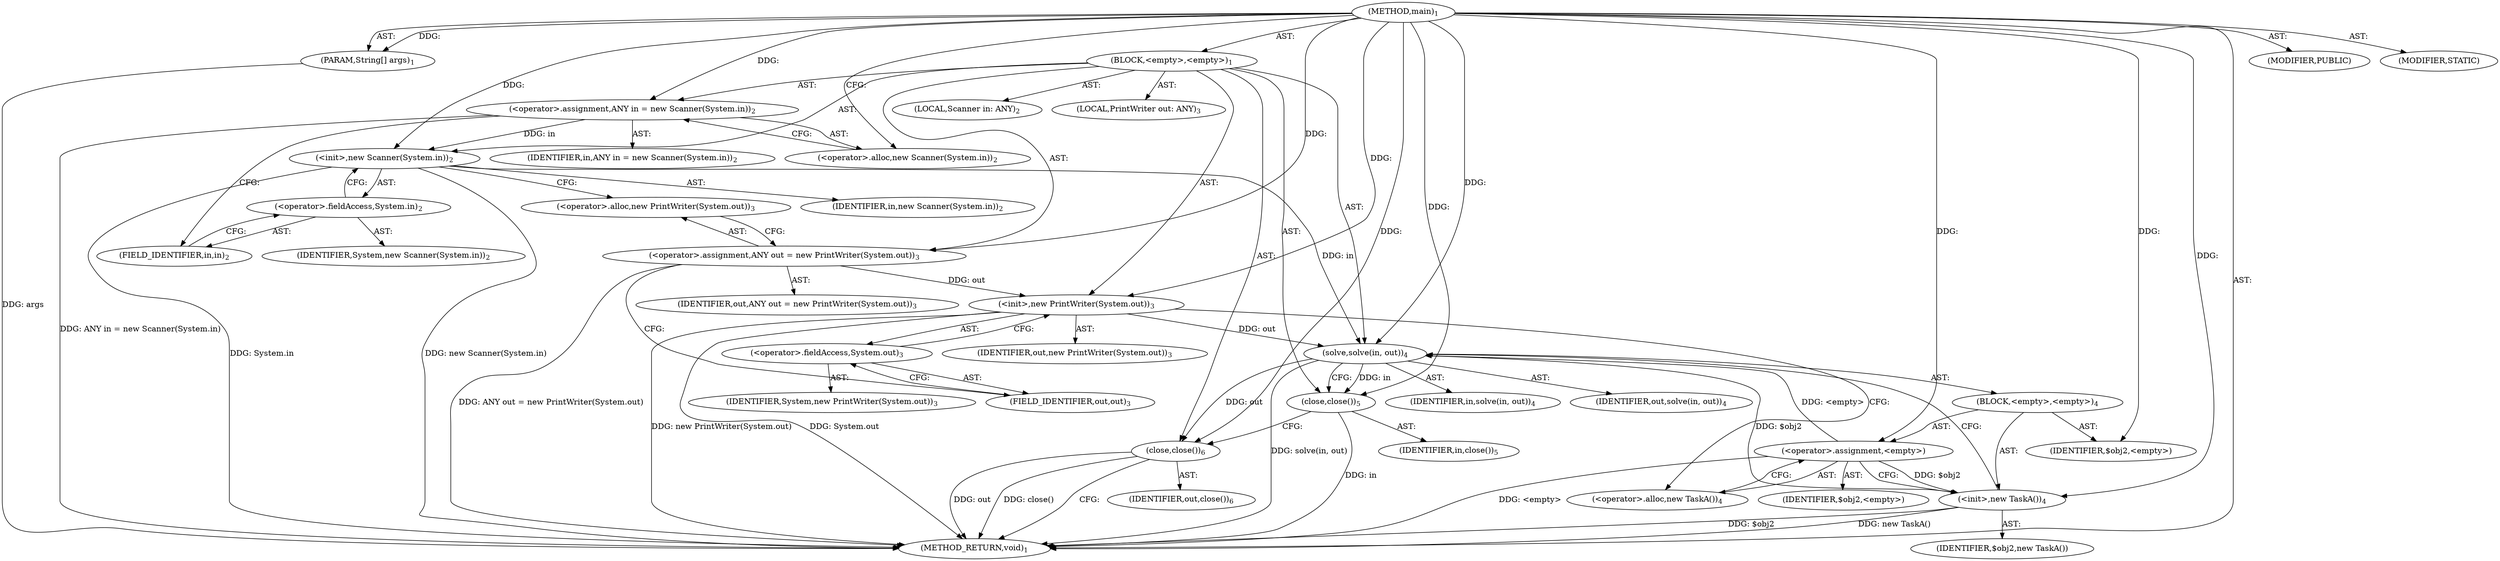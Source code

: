 digraph "main" {  
"21" [label = <(METHOD,main)<SUB>1</SUB>> ]
"22" [label = <(PARAM,String[] args)<SUB>1</SUB>> ]
"23" [label = <(BLOCK,&lt;empty&gt;,&lt;empty&gt;)<SUB>1</SUB>> ]
"4" [label = <(LOCAL,Scanner in: ANY)<SUB>2</SUB>> ]
"24" [label = <(&lt;operator&gt;.assignment,ANY in = new Scanner(System.in))<SUB>2</SUB>> ]
"25" [label = <(IDENTIFIER,in,ANY in = new Scanner(System.in))<SUB>2</SUB>> ]
"26" [label = <(&lt;operator&gt;.alloc,new Scanner(System.in))<SUB>2</SUB>> ]
"27" [label = <(&lt;init&gt;,new Scanner(System.in))<SUB>2</SUB>> ]
"3" [label = <(IDENTIFIER,in,new Scanner(System.in))<SUB>2</SUB>> ]
"28" [label = <(&lt;operator&gt;.fieldAccess,System.in)<SUB>2</SUB>> ]
"29" [label = <(IDENTIFIER,System,new Scanner(System.in))<SUB>2</SUB>> ]
"30" [label = <(FIELD_IDENTIFIER,in,in)<SUB>2</SUB>> ]
"6" [label = <(LOCAL,PrintWriter out: ANY)<SUB>3</SUB>> ]
"31" [label = <(&lt;operator&gt;.assignment,ANY out = new PrintWriter(System.out))<SUB>3</SUB>> ]
"32" [label = <(IDENTIFIER,out,ANY out = new PrintWriter(System.out))<SUB>3</SUB>> ]
"33" [label = <(&lt;operator&gt;.alloc,new PrintWriter(System.out))<SUB>3</SUB>> ]
"34" [label = <(&lt;init&gt;,new PrintWriter(System.out))<SUB>3</SUB>> ]
"5" [label = <(IDENTIFIER,out,new PrintWriter(System.out))<SUB>3</SUB>> ]
"35" [label = <(&lt;operator&gt;.fieldAccess,System.out)<SUB>3</SUB>> ]
"36" [label = <(IDENTIFIER,System,new PrintWriter(System.out))<SUB>3</SUB>> ]
"37" [label = <(FIELD_IDENTIFIER,out,out)<SUB>3</SUB>> ]
"38" [label = <(solve,solve(in, out))<SUB>4</SUB>> ]
"39" [label = <(BLOCK,&lt;empty&gt;,&lt;empty&gt;)<SUB>4</SUB>> ]
"40" [label = <(&lt;operator&gt;.assignment,&lt;empty&gt;)> ]
"41" [label = <(IDENTIFIER,$obj2,&lt;empty&gt;)> ]
"42" [label = <(&lt;operator&gt;.alloc,new TaskA())<SUB>4</SUB>> ]
"43" [label = <(&lt;init&gt;,new TaskA())<SUB>4</SUB>> ]
"44" [label = <(IDENTIFIER,$obj2,new TaskA())> ]
"45" [label = <(IDENTIFIER,$obj2,&lt;empty&gt;)> ]
"46" [label = <(IDENTIFIER,in,solve(in, out))<SUB>4</SUB>> ]
"47" [label = <(IDENTIFIER,out,solve(in, out))<SUB>4</SUB>> ]
"48" [label = <(close,close())<SUB>5</SUB>> ]
"49" [label = <(IDENTIFIER,in,close())<SUB>5</SUB>> ]
"50" [label = <(close,close())<SUB>6</SUB>> ]
"51" [label = <(IDENTIFIER,out,close())<SUB>6</SUB>> ]
"52" [label = <(MODIFIER,PUBLIC)> ]
"53" [label = <(MODIFIER,STATIC)> ]
"54" [label = <(METHOD_RETURN,void)<SUB>1</SUB>> ]
  "21" -> "22"  [ label = "AST: "] 
  "21" -> "23"  [ label = "AST: "] 
  "21" -> "52"  [ label = "AST: "] 
  "21" -> "53"  [ label = "AST: "] 
  "21" -> "54"  [ label = "AST: "] 
  "23" -> "4"  [ label = "AST: "] 
  "23" -> "24"  [ label = "AST: "] 
  "23" -> "27"  [ label = "AST: "] 
  "23" -> "6"  [ label = "AST: "] 
  "23" -> "31"  [ label = "AST: "] 
  "23" -> "34"  [ label = "AST: "] 
  "23" -> "38"  [ label = "AST: "] 
  "23" -> "48"  [ label = "AST: "] 
  "23" -> "50"  [ label = "AST: "] 
  "24" -> "25"  [ label = "AST: "] 
  "24" -> "26"  [ label = "AST: "] 
  "27" -> "3"  [ label = "AST: "] 
  "27" -> "28"  [ label = "AST: "] 
  "28" -> "29"  [ label = "AST: "] 
  "28" -> "30"  [ label = "AST: "] 
  "31" -> "32"  [ label = "AST: "] 
  "31" -> "33"  [ label = "AST: "] 
  "34" -> "5"  [ label = "AST: "] 
  "34" -> "35"  [ label = "AST: "] 
  "35" -> "36"  [ label = "AST: "] 
  "35" -> "37"  [ label = "AST: "] 
  "38" -> "39"  [ label = "AST: "] 
  "38" -> "46"  [ label = "AST: "] 
  "38" -> "47"  [ label = "AST: "] 
  "39" -> "40"  [ label = "AST: "] 
  "39" -> "43"  [ label = "AST: "] 
  "39" -> "45"  [ label = "AST: "] 
  "40" -> "41"  [ label = "AST: "] 
  "40" -> "42"  [ label = "AST: "] 
  "43" -> "44"  [ label = "AST: "] 
  "48" -> "49"  [ label = "AST: "] 
  "50" -> "51"  [ label = "AST: "] 
  "24" -> "30"  [ label = "CFG: "] 
  "27" -> "33"  [ label = "CFG: "] 
  "31" -> "37"  [ label = "CFG: "] 
  "34" -> "42"  [ label = "CFG: "] 
  "38" -> "48"  [ label = "CFG: "] 
  "48" -> "50"  [ label = "CFG: "] 
  "50" -> "54"  [ label = "CFG: "] 
  "26" -> "24"  [ label = "CFG: "] 
  "28" -> "27"  [ label = "CFG: "] 
  "33" -> "31"  [ label = "CFG: "] 
  "35" -> "34"  [ label = "CFG: "] 
  "30" -> "28"  [ label = "CFG: "] 
  "37" -> "35"  [ label = "CFG: "] 
  "40" -> "43"  [ label = "CFG: "] 
  "43" -> "38"  [ label = "CFG: "] 
  "42" -> "40"  [ label = "CFG: "] 
  "21" -> "26"  [ label = "CFG: "] 
  "22" -> "54"  [ label = "DDG: args"] 
  "24" -> "54"  [ label = "DDG: ANY in = new Scanner(System.in)"] 
  "27" -> "54"  [ label = "DDG: System.in"] 
  "27" -> "54"  [ label = "DDG: new Scanner(System.in)"] 
  "31" -> "54"  [ label = "DDG: ANY out = new PrintWriter(System.out)"] 
  "34" -> "54"  [ label = "DDG: System.out"] 
  "34" -> "54"  [ label = "DDG: new PrintWriter(System.out)"] 
  "40" -> "54"  [ label = "DDG: &lt;empty&gt;"] 
  "43" -> "54"  [ label = "DDG: $obj2"] 
  "43" -> "54"  [ label = "DDG: new TaskA()"] 
  "38" -> "54"  [ label = "DDG: solve(in, out)"] 
  "48" -> "54"  [ label = "DDG: in"] 
  "50" -> "54"  [ label = "DDG: out"] 
  "50" -> "54"  [ label = "DDG: close()"] 
  "21" -> "22"  [ label = "DDG: "] 
  "21" -> "24"  [ label = "DDG: "] 
  "21" -> "31"  [ label = "DDG: "] 
  "24" -> "27"  [ label = "DDG: in"] 
  "21" -> "27"  [ label = "DDG: "] 
  "31" -> "34"  [ label = "DDG: out"] 
  "21" -> "34"  [ label = "DDG: "] 
  "40" -> "38"  [ label = "DDG: &lt;empty&gt;"] 
  "43" -> "38"  [ label = "DDG: $obj2"] 
  "21" -> "38"  [ label = "DDG: "] 
  "27" -> "38"  [ label = "DDG: in"] 
  "34" -> "38"  [ label = "DDG: out"] 
  "38" -> "48"  [ label = "DDG: in"] 
  "21" -> "48"  [ label = "DDG: "] 
  "38" -> "50"  [ label = "DDG: out"] 
  "21" -> "50"  [ label = "DDG: "] 
  "21" -> "40"  [ label = "DDG: "] 
  "21" -> "45"  [ label = "DDG: "] 
  "40" -> "43"  [ label = "DDG: $obj2"] 
  "21" -> "43"  [ label = "DDG: "] 
}
